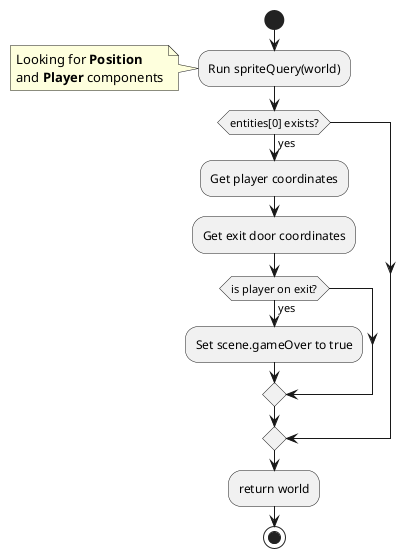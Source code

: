 @startuml
start
:Run spriteQuery(world);
note
Looking for **Position**
and **Player** components
endnote 
if (entities[0] exists?) then (yes)
  :Get player coordinates;
  :Get exit door coordinates;
  
  if (is player on exit?) then (yes)
    :Set scene.gameOver to true;
  endif  
endif
:return world;
stop
@enduml